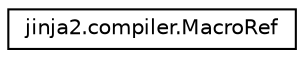 digraph "Graphical Class Hierarchy"
{
 // LATEX_PDF_SIZE
  edge [fontname="Helvetica",fontsize="10",labelfontname="Helvetica",labelfontsize="10"];
  node [fontname="Helvetica",fontsize="10",shape=record];
  rankdir="LR";
  Node0 [label="jinja2.compiler.MacroRef",height=0.2,width=0.4,color="black", fillcolor="white", style="filled",URL="$classjinja2_1_1compiler_1_1MacroRef.html",tooltip=" "];
}
